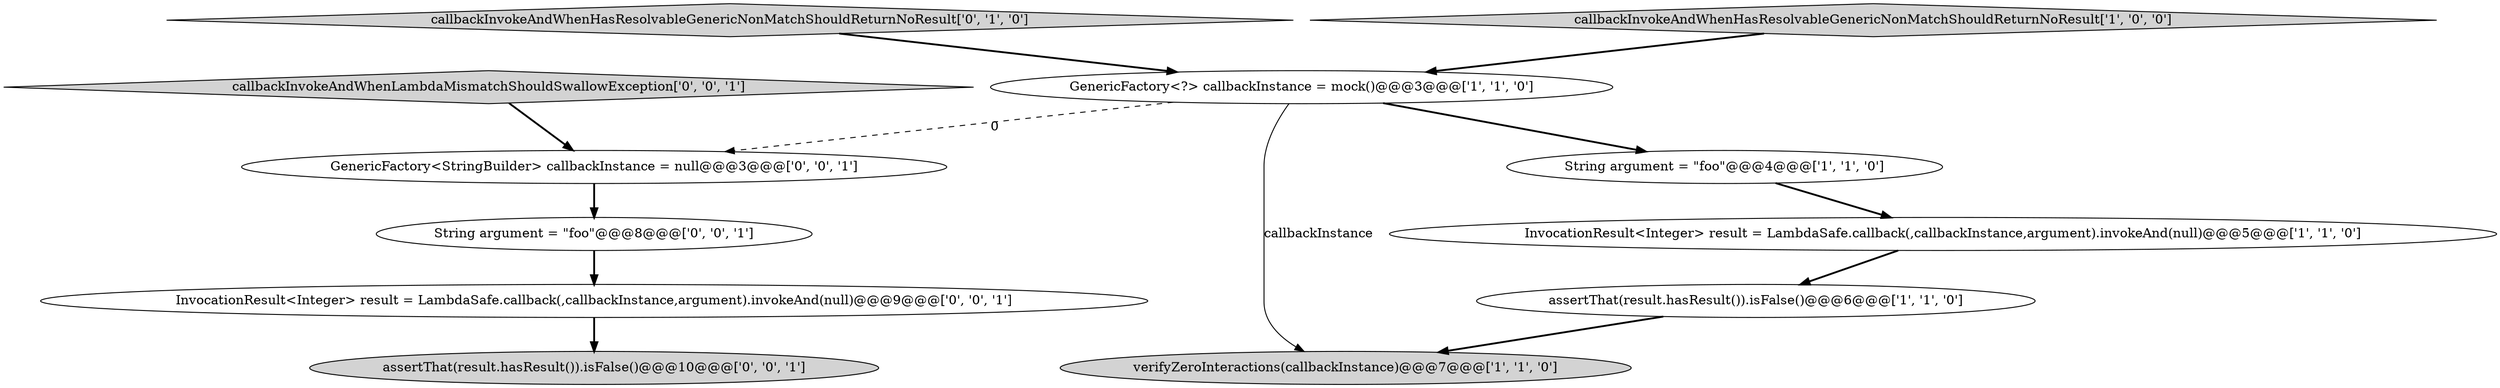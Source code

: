 digraph {
11 [style = filled, label = "InvocationResult<Integer> result = LambdaSafe.callback(,callbackInstance,argument).invokeAnd(null)@@@9@@@['0', '0', '1']", fillcolor = white, shape = ellipse image = "AAA0AAABBB3BBB"];
8 [style = filled, label = "GenericFactory<StringBuilder> callbackInstance = null@@@3@@@['0', '0', '1']", fillcolor = white, shape = ellipse image = "AAA0AAABBB3BBB"];
9 [style = filled, label = "callbackInvokeAndWhenLambdaMismatchShouldSwallowException['0', '0', '1']", fillcolor = lightgray, shape = diamond image = "AAA0AAABBB3BBB"];
5 [style = filled, label = "InvocationResult<Integer> result = LambdaSafe.callback(,callbackInstance,argument).invokeAnd(null)@@@5@@@['1', '1', '0']", fillcolor = white, shape = ellipse image = "AAA0AAABBB1BBB"];
4 [style = filled, label = "verifyZeroInteractions(callbackInstance)@@@7@@@['1', '1', '0']", fillcolor = lightgray, shape = ellipse image = "AAA0AAABBB1BBB"];
0 [style = filled, label = "assertThat(result.hasResult()).isFalse()@@@6@@@['1', '1', '0']", fillcolor = white, shape = ellipse image = "AAA0AAABBB1BBB"];
6 [style = filled, label = "callbackInvokeAndWhenHasResolvableGenericNonMatchShouldReturnNoResult['0', '1', '0']", fillcolor = lightgray, shape = diamond image = "AAA0AAABBB2BBB"];
7 [style = filled, label = "assertThat(result.hasResult()).isFalse()@@@10@@@['0', '0', '1']", fillcolor = lightgray, shape = ellipse image = "AAA0AAABBB3BBB"];
3 [style = filled, label = "callbackInvokeAndWhenHasResolvableGenericNonMatchShouldReturnNoResult['1', '0', '0']", fillcolor = lightgray, shape = diamond image = "AAA0AAABBB1BBB"];
10 [style = filled, label = "String argument = \"foo\"@@@8@@@['0', '0', '1']", fillcolor = white, shape = ellipse image = "AAA0AAABBB3BBB"];
2 [style = filled, label = "String argument = \"foo\"@@@4@@@['1', '1', '0']", fillcolor = white, shape = ellipse image = "AAA0AAABBB1BBB"];
1 [style = filled, label = "GenericFactory<?> callbackInstance = mock()@@@3@@@['1', '1', '0']", fillcolor = white, shape = ellipse image = "AAA0AAABBB1BBB"];
1->4 [style = solid, label="callbackInstance"];
6->1 [style = bold, label=""];
8->10 [style = bold, label=""];
1->8 [style = dashed, label="0"];
1->2 [style = bold, label=""];
3->1 [style = bold, label=""];
5->0 [style = bold, label=""];
9->8 [style = bold, label=""];
0->4 [style = bold, label=""];
11->7 [style = bold, label=""];
2->5 [style = bold, label=""];
10->11 [style = bold, label=""];
}
